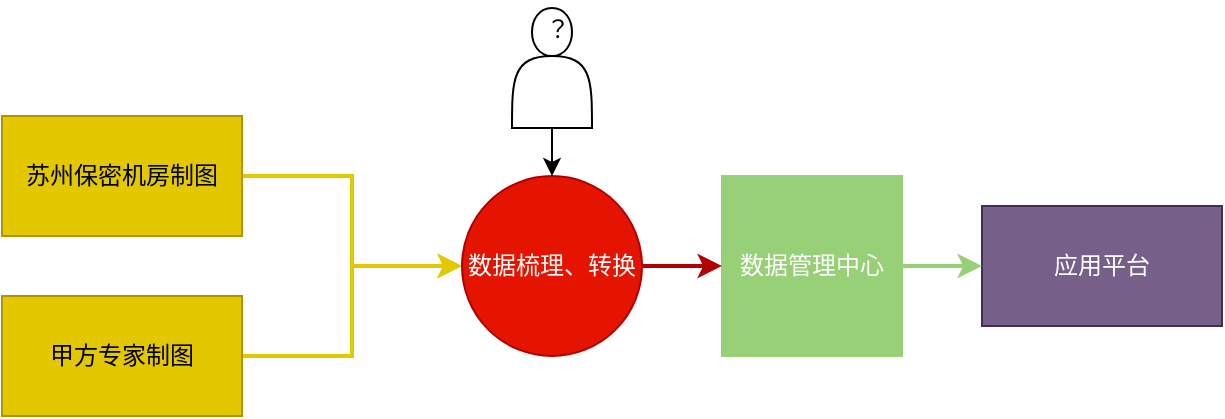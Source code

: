 <mxfile version="21.0.10" type="github" pages="2">
  <diagram name="第 1 页" id="ZatWAazfDcnJ-q10tAuE">
    <mxGraphModel dx="808" dy="629" grid="0" gridSize="10" guides="1" tooltips="1" connect="1" arrows="1" fold="1" page="1" pageScale="1" pageWidth="827" pageHeight="1169" math="0" shadow="0">
      <root>
        <mxCell id="0" />
        <mxCell id="1" parent="0" />
        <mxCell id="roH79mbJbZMjJuY3P2ML-2" value="应用平台" style="rounded=0;whiteSpace=wrap;html=1;fillColor=#76608a;fontColor=#ffffff;strokeColor=#432D57;" vertex="1" parent="1">
          <mxGeometry x="560" y="310" width="120" height="60" as="geometry" />
        </mxCell>
        <mxCell id="roH79mbJbZMjJuY3P2ML-4" style="edgeStyle=orthogonalEdgeStyle;rounded=0;orthogonalLoop=1;jettySize=auto;html=1;entryX=0;entryY=0.5;entryDx=0;entryDy=0;fillColor=#6d8764;strokeColor=#97D077;strokeWidth=2;" edge="1" parent="1" source="roH79mbJbZMjJuY3P2ML-3" target="roH79mbJbZMjJuY3P2ML-2">
          <mxGeometry relative="1" as="geometry" />
        </mxCell>
        <mxCell id="roH79mbJbZMjJuY3P2ML-3" value="数据管理中心" style="whiteSpace=wrap;html=1;aspect=fixed;fillColor=#97D077;fontColor=#ffffff;strokeColor=#97D077;" vertex="1" parent="1">
          <mxGeometry x="430" y="295" width="90" height="90" as="geometry" />
        </mxCell>
        <mxCell id="roH79mbJbZMjJuY3P2ML-8" style="edgeStyle=orthogonalEdgeStyle;rounded=0;orthogonalLoop=1;jettySize=auto;html=1;exitX=1;exitY=0.5;exitDx=0;exitDy=0;entryX=0;entryY=0.5;entryDx=0;entryDy=0;strokeColor=#E3C800;strokeWidth=2;" edge="1" parent="1" source="roH79mbJbZMjJuY3P2ML-5" target="roH79mbJbZMjJuY3P2ML-7">
          <mxGeometry relative="1" as="geometry" />
        </mxCell>
        <mxCell id="roH79mbJbZMjJuY3P2ML-5" value="苏州保密机房制图" style="rounded=0;whiteSpace=wrap;html=1;fillColor=#e3c800;fontColor=#000000;strokeColor=#B09500;" vertex="1" parent="1">
          <mxGeometry x="70" y="265" width="120" height="60" as="geometry" />
        </mxCell>
        <mxCell id="roH79mbJbZMjJuY3P2ML-9" style="edgeStyle=orthogonalEdgeStyle;rounded=0;orthogonalLoop=1;jettySize=auto;html=1;exitX=1;exitY=0.5;exitDx=0;exitDy=0;strokeColor=#E3C800;strokeWidth=2;" edge="1" parent="1" source="roH79mbJbZMjJuY3P2ML-6" target="roH79mbJbZMjJuY3P2ML-7">
          <mxGeometry relative="1" as="geometry" />
        </mxCell>
        <mxCell id="roH79mbJbZMjJuY3P2ML-6" value="甲方专家制图" style="rounded=0;whiteSpace=wrap;html=1;fillColor=#e3c800;fontColor=#000000;strokeColor=#B09500;" vertex="1" parent="1">
          <mxGeometry x="70" y="355" width="120" height="60" as="geometry" />
        </mxCell>
        <mxCell id="roH79mbJbZMjJuY3P2ML-10" style="edgeStyle=orthogonalEdgeStyle;rounded=0;orthogonalLoop=1;jettySize=auto;html=1;exitX=1;exitY=0.5;exitDx=0;exitDy=0;entryX=0;entryY=0.5;entryDx=0;entryDy=0;fillColor=#e51400;strokeColor=#B20000;strokeWidth=2;" edge="1" parent="1" source="roH79mbJbZMjJuY3P2ML-7" target="roH79mbJbZMjJuY3P2ML-3">
          <mxGeometry relative="1" as="geometry" />
        </mxCell>
        <mxCell id="roH79mbJbZMjJuY3P2ML-7" value="数据梳理、转换" style="ellipse;whiteSpace=wrap;html=1;aspect=fixed;fillColor=#e51400;fontColor=#ffffff;strokeColor=#B20000;" vertex="1" parent="1">
          <mxGeometry x="300" y="295" width="90" height="90" as="geometry" />
        </mxCell>
        <mxCell id="roH79mbJbZMjJuY3P2ML-13" value="" style="group" vertex="1" connectable="0" parent="1">
          <mxGeometry x="318" y="207" width="60" height="64" as="geometry" />
        </mxCell>
        <mxCell id="roH79mbJbZMjJuY3P2ML-12" value="" style="shape=actor;whiteSpace=wrap;html=1;" vertex="1" parent="roH79mbJbZMjJuY3P2ML-13">
          <mxGeometry x="7" y="4" width="40" height="60" as="geometry" />
        </mxCell>
        <mxCell id="roH79mbJbZMjJuY3P2ML-11" value="？" style="text;html=1;strokeColor=none;fillColor=none;align=center;verticalAlign=middle;whiteSpace=wrap;rounded=0;" vertex="1" parent="roH79mbJbZMjJuY3P2ML-13">
          <mxGeometry width="60" height="30" as="geometry" />
        </mxCell>
        <mxCell id="roH79mbJbZMjJuY3P2ML-14" style="edgeStyle=orthogonalEdgeStyle;rounded=0;orthogonalLoop=1;jettySize=auto;html=1;exitX=0.5;exitY=1;exitDx=0;exitDy=0;entryX=0.5;entryY=0;entryDx=0;entryDy=0;" edge="1" parent="1" source="roH79mbJbZMjJuY3P2ML-12" target="roH79mbJbZMjJuY3P2ML-7">
          <mxGeometry relative="1" as="geometry" />
        </mxCell>
      </root>
    </mxGraphModel>
  </diagram>
  <diagram id="7qnN2hHA62HJ-LntptMV" name="第 2 页">
    <mxGraphModel dx="1408" dy="852" grid="0" gridSize="10" guides="1" tooltips="1" connect="1" arrows="1" fold="1" page="1" pageScale="1" pageWidth="1169" pageHeight="827" math="0" shadow="0">
      <root>
        <mxCell id="0" />
        <mxCell id="1" parent="0" />
        <mxCell id="C8c4WbHiIinofG_yank7-25" style="edgeStyle=orthogonalEdgeStyle;rounded=0;orthogonalLoop=1;jettySize=auto;html=1;exitX=1;exitY=0.5;exitDx=0;exitDy=0;entryX=0;entryY=0.5;entryDx=0;entryDy=0;fillColor=#dae8fc;strokeColor=#6c8ebf;" edge="1" parent="1" source="C8c4WbHiIinofG_yank7-1" target="C8c4WbHiIinofG_yank7-4">
          <mxGeometry relative="1" as="geometry" />
        </mxCell>
        <mxCell id="C8c4WbHiIinofG_yank7-39" style="edgeStyle=orthogonalEdgeStyle;rounded=0;orthogonalLoop=1;jettySize=auto;html=1;exitX=0.75;exitY=1;exitDx=0;exitDy=0;entryX=0.5;entryY=0;entryDx=0;entryDy=0;dashed=1;strokeColor=#7EA6E0;strokeWidth=2;" edge="1" parent="1" source="C8c4WbHiIinofG_yank7-1" target="C8c4WbHiIinofG_yank7-10">
          <mxGeometry relative="1" as="geometry">
            <Array as="points">
              <mxPoint x="278" y="248" />
              <mxPoint x="434" y="248" />
            </Array>
          </mxGeometry>
        </mxCell>
        <mxCell id="C8c4WbHiIinofG_yank7-47" style="edgeStyle=orthogonalEdgeStyle;rounded=0;orthogonalLoop=1;jettySize=auto;html=1;exitX=0.75;exitY=1;exitDx=0;exitDy=0;strokeWidth=2;dashed=1;strokeColor=#7EA6E0;" edge="1" parent="1" source="C8c4WbHiIinofG_yank7-1" target="C8c4WbHiIinofG_yank7-24">
          <mxGeometry relative="1" as="geometry">
            <Array as="points">
              <mxPoint x="278" y="248" />
              <mxPoint x="957" y="248" />
            </Array>
          </mxGeometry>
        </mxCell>
        <mxCell id="C8c4WbHiIinofG_yank7-1" value="三普样点校核" style="rounded=0;whiteSpace=wrap;html=1;fillColor=#dae8fc;strokeColor=#6c8ebf;" vertex="1" parent="1">
          <mxGeometry x="188" y="145" width="120" height="60" as="geometry" />
        </mxCell>
        <mxCell id="C8c4WbHiIinofG_yank7-21" style="edgeStyle=orthogonalEdgeStyle;rounded=0;orthogonalLoop=1;jettySize=auto;html=1;exitX=1;exitY=0.5;exitDx=0;exitDy=0;entryX=0;entryY=0.5;entryDx=0;entryDy=0;fillColor=#dae8fc;strokeColor=#6c8ebf;" edge="1" parent="1" source="C8c4WbHiIinofG_yank7-4" target="C8c4WbHiIinofG_yank7-18">
          <mxGeometry relative="1" as="geometry" />
        </mxCell>
        <mxCell id="C8c4WbHiIinofG_yank7-4" value="三普数据库应用" style="rounded=0;whiteSpace=wrap;html=1;fillColor=#dae8fc;strokeColor=#6c8ebf;" vertex="1" parent="1">
          <mxGeometry x="404" y="145" width="120" height="60" as="geometry" />
        </mxCell>
        <mxCell id="C8c4WbHiIinofG_yank7-22" style="edgeStyle=orthogonalEdgeStyle;rounded=0;orthogonalLoop=1;jettySize=auto;html=1;exitX=1;exitY=0.5;exitDx=0;exitDy=0;entryX=0;entryY=0.5;entryDx=0;entryDy=0;fillColor=#f8cecc;strokeColor=#b85450;" edge="1" parent="1" source="C8c4WbHiIinofG_yank7-5" target="C8c4WbHiIinofG_yank7-10">
          <mxGeometry relative="1" as="geometry" />
        </mxCell>
        <mxCell id="C8c4WbHiIinofG_yank7-37" style="edgeStyle=orthogonalEdgeStyle;rounded=0;orthogonalLoop=1;jettySize=auto;html=1;exitX=0.5;exitY=0;exitDx=0;exitDy=0;entryX=0.5;entryY=1;entryDx=0;entryDy=0;dashed=1;strokeColor=#7EA6E0;strokeWidth=2;" edge="1" parent="1" source="C8c4WbHiIinofG_yank7-5" target="C8c4WbHiIinofG_yank7-1">
          <mxGeometry relative="1" as="geometry" />
        </mxCell>
        <mxCell id="C8c4WbHiIinofG_yank7-40" style="edgeStyle=orthogonalEdgeStyle;rounded=0;orthogonalLoop=1;jettySize=auto;html=1;exitX=0.5;exitY=1;exitDx=0;exitDy=0;dashed=1;strokeColor=#7EA6E0;strokeWidth=2;" edge="1" parent="1" source="C8c4WbHiIinofG_yank7-5" target="C8c4WbHiIinofG_yank7-13">
          <mxGeometry relative="1" as="geometry" />
        </mxCell>
        <mxCell id="C8c4WbHiIinofG_yank7-5" value="agri-system1.0" style="shape=process;whiteSpace=wrap;html=1;backgroundOutline=1;fillColor=#f8cecc;strokeColor=#b85450;" vertex="1" parent="1">
          <mxGeometry x="189" y="299" width="118" height="60" as="geometry" />
        </mxCell>
        <mxCell id="C8c4WbHiIinofG_yank7-23" style="edgeStyle=orthogonalEdgeStyle;rounded=0;orthogonalLoop=1;jettySize=auto;html=1;exitX=1;exitY=0.5;exitDx=0;exitDy=0;entryX=0;entryY=0.5;entryDx=0;entryDy=0;fillColor=#f8cecc;strokeColor=#b85450;" edge="1" parent="1" source="C8c4WbHiIinofG_yank7-10" target="C8c4WbHiIinofG_yank7-17">
          <mxGeometry relative="1" as="geometry" />
        </mxCell>
        <mxCell id="C8c4WbHiIinofG_yank7-45" style="edgeStyle=orthogonalEdgeStyle;rounded=0;orthogonalLoop=1;jettySize=auto;html=1;exitX=0.75;exitY=0;exitDx=0;exitDy=0;entryX=0.5;entryY=1;entryDx=0;entryDy=0;dashed=1;strokeWidth=2;strokeColor=#7EA6E0;" edge="1" parent="1" source="C8c4WbHiIinofG_yank7-10" target="C8c4WbHiIinofG_yank7-4">
          <mxGeometry relative="1" as="geometry" />
        </mxCell>
        <mxCell id="C8c4WbHiIinofG_yank7-10" value="agri-map 1.0" style="shape=process;whiteSpace=wrap;html=1;backgroundOutline=1;fillColor=#f8cecc;strokeColor=#b85450;" vertex="1" parent="1">
          <mxGeometry x="374" y="299" width="120" height="60" as="geometry" />
        </mxCell>
        <mxCell id="C8c4WbHiIinofG_yank7-26" style="edgeStyle=orthogonalEdgeStyle;rounded=0;orthogonalLoop=1;jettySize=auto;html=1;exitX=1;exitY=0.5;exitDx=0;exitDy=0;entryX=0;entryY=0.5;entryDx=0;entryDy=0;fillColor=#d5e8d4;strokeColor=#82b366;" edge="1" parent="1" source="C8c4WbHiIinofG_yank7-13" target="C8c4WbHiIinofG_yank7-14">
          <mxGeometry relative="1" as="geometry" />
        </mxCell>
        <mxCell id="C8c4WbHiIinofG_yank7-13" value="AgriData" style="rounded=1;whiteSpace=wrap;html=1;fillColor=#d5e8d4;strokeColor=#82b366;" vertex="1" parent="1">
          <mxGeometry x="188" y="434" width="120" height="60" as="geometry" />
        </mxCell>
        <mxCell id="C8c4WbHiIinofG_yank7-43" style="edgeStyle=orthogonalEdgeStyle;rounded=0;orthogonalLoop=1;jettySize=auto;html=1;exitX=1;exitY=0.5;exitDx=0;exitDy=0;entryX=0.5;entryY=1;entryDx=0;entryDy=0;strokeColor=#7EA6E0;dashed=1;strokeWidth=2;" edge="1" parent="1" source="C8c4WbHiIinofG_yank7-14" target="C8c4WbHiIinofG_yank7-28">
          <mxGeometry relative="1" as="geometry" />
        </mxCell>
        <mxCell id="C8c4WbHiIinofG_yank7-44" style="edgeStyle=orthogonalEdgeStyle;rounded=0;orthogonalLoop=1;jettySize=auto;html=1;exitX=1;exitY=0.5;exitDx=0;exitDy=0;entryX=0.5;entryY=1;entryDx=0;entryDy=0;dashed=1;strokeWidth=2;strokeColor=#7EA6E0;" edge="1" parent="1" source="C8c4WbHiIinofG_yank7-14" target="C8c4WbHiIinofG_yank7-24">
          <mxGeometry relative="1" as="geometry" />
        </mxCell>
        <mxCell id="C8c4WbHiIinofG_yank7-58" style="edgeStyle=orthogonalEdgeStyle;rounded=0;orthogonalLoop=1;jettySize=auto;html=1;exitX=0.5;exitY=0;exitDx=0;exitDy=0;strokeWidth=2;dashed=1;strokeColor=#7EA6E0;" edge="1" parent="1" source="C8c4WbHiIinofG_yank7-14" target="C8c4WbHiIinofG_yank7-17">
          <mxGeometry relative="1" as="geometry">
            <Array as="points">
              <mxPoint x="453" y="401" />
              <mxPoint x="631" y="401" />
            </Array>
          </mxGeometry>
        </mxCell>
        <mxCell id="C8c4WbHiIinofG_yank7-14" value="AgriMapServer" style="rounded=1;whiteSpace=wrap;html=1;fillColor=#d5e8d4;strokeColor=#82b366;" vertex="1" parent="1">
          <mxGeometry x="393" y="434" width="120" height="60" as="geometry" />
        </mxCell>
        <mxCell id="C8c4WbHiIinofG_yank7-30" style="edgeStyle=orthogonalEdgeStyle;rounded=0;orthogonalLoop=1;jettySize=auto;html=1;exitX=1;exitY=0.5;exitDx=0;exitDy=0;entryX=0;entryY=0.5;entryDx=0;entryDy=0;fillColor=#f8cecc;strokeColor=#b85450;" edge="1" parent="1" source="C8c4WbHiIinofG_yank7-17" target="C8c4WbHiIinofG_yank7-28">
          <mxGeometry relative="1" as="geometry" />
        </mxCell>
        <mxCell id="C8c4WbHiIinofG_yank7-17" value="create-agriview1.0" style="shape=process;whiteSpace=wrap;html=1;backgroundOutline=1;fillColor=#f8cecc;strokeColor=#b85450;" vertex="1" parent="1">
          <mxGeometry x="560" y="299" width="141" height="60" as="geometry" />
        </mxCell>
        <mxCell id="C8c4WbHiIinofG_yank7-18" value="贵州三农大数据" style="rounded=0;whiteSpace=wrap;html=1;fillColor=#dae8fc;strokeColor=#6c8ebf;" vertex="1" parent="1">
          <mxGeometry x="634" y="145" width="120" height="60" as="geometry" />
        </mxCell>
        <mxCell id="C8c4WbHiIinofG_yank7-24" value="agri-system2.0" style="shape=process;whiteSpace=wrap;html=1;backgroundOutline=1;fillColor=#f8cecc;strokeColor=#b85450;" vertex="1" parent="1">
          <mxGeometry x="898" y="299" width="118" height="60" as="geometry" />
        </mxCell>
        <mxCell id="C8c4WbHiIinofG_yank7-31" style="edgeStyle=orthogonalEdgeStyle;rounded=0;orthogonalLoop=1;jettySize=auto;html=1;exitX=1;exitY=0.5;exitDx=0;exitDy=0;entryX=0;entryY=0.5;entryDx=0;entryDy=0;fillColor=#f8cecc;strokeColor=#b85450;" edge="1" parent="1" source="C8c4WbHiIinofG_yank7-28" target="C8c4WbHiIinofG_yank7-24">
          <mxGeometry relative="1" as="geometry" />
        </mxCell>
        <mxCell id="C8c4WbHiIinofG_yank7-28" value="agri-map 2.0" style="shape=process;whiteSpace=wrap;html=1;backgroundOutline=1;fillColor=#f8cecc;strokeColor=#b85450;" vertex="1" parent="1">
          <mxGeometry x="740" y="299" width="120" height="60" as="geometry" />
        </mxCell>
        <mxCell id="C8c4WbHiIinofG_yank7-32" value="" style="endArrow=none;dashed=1;html=1;rounded=0;" edge="1" parent="1">
          <mxGeometry width="50" height="50" relative="1" as="geometry">
            <mxPoint x="99" y="270" as="sourcePoint" />
            <mxPoint x="1149" y="267" as="targetPoint" />
          </mxGeometry>
        </mxCell>
        <mxCell id="C8c4WbHiIinofG_yank7-33" value="" style="endArrow=none;dashed=1;html=1;rounded=0;" edge="1" parent="1">
          <mxGeometry width="50" height="50" relative="1" as="geometry">
            <mxPoint x="102" y="415" as="sourcePoint" />
            <mxPoint x="1158" y="412" as="targetPoint" />
          </mxGeometry>
        </mxCell>
        <mxCell id="C8c4WbHiIinofG_yank7-34" value="项目开发" style="text;html=1;strokeColor=none;fillColor=none;align=center;verticalAlign=middle;whiteSpace=wrap;rounded=0;fontStyle=1" vertex="1" parent="1">
          <mxGeometry x="90" y="172" width="60" height="30" as="geometry" />
        </mxCell>
        <mxCell id="C8c4WbHiIinofG_yank7-35" value="组件开发" style="text;html=1;strokeColor=none;fillColor=none;align=center;verticalAlign=middle;whiteSpace=wrap;rounded=0;fontStyle=1" vertex="1" parent="1">
          <mxGeometry x="82.5" y="316" width="75" height="30" as="geometry" />
        </mxCell>
        <mxCell id="C8c4WbHiIinofG_yank7-36" value="产品开发" style="text;html=1;strokeColor=none;fillColor=none;align=center;verticalAlign=middle;whiteSpace=wrap;rounded=0;fontStyle=1" vertex="1" parent="1">
          <mxGeometry x="82.5" y="449" width="75" height="30" as="geometry" />
        </mxCell>
        <mxCell id="C8c4WbHiIinofG_yank7-48" value="2022-03" style="text;html=1;strokeColor=none;fillColor=none;align=center;verticalAlign=middle;whiteSpace=wrap;rounded=0;labelBackgroundColor=default;fontStyle=1;fontColor=#4D4D4D;" vertex="1" parent="1">
          <mxGeometry x="214" y="209" width="60" height="30" as="geometry" />
        </mxCell>
        <mxCell id="C8c4WbHiIinofG_yank7-49" value="2022-06" style="text;html=1;strokeColor=none;fillColor=none;align=center;verticalAlign=middle;whiteSpace=wrap;rounded=0;labelBackgroundColor=default;fontStyle=1;fontColor=#4D4D4D;" vertex="1" parent="1">
          <mxGeometry x="434" y="209" width="60" height="30" as="geometry" />
        </mxCell>
        <mxCell id="C8c4WbHiIinofG_yank7-50" value="2022-03" style="text;html=1;strokeColor=none;fillColor=none;align=center;verticalAlign=middle;whiteSpace=wrap;rounded=0;labelBackgroundColor=default;fontStyle=1;fontColor=#4D4D4D;" vertex="1" parent="1">
          <mxGeometry x="218" y="369" width="60" height="30" as="geometry" />
        </mxCell>
        <mxCell id="C8c4WbHiIinofG_yank7-51" value="2022-05" style="text;html=1;strokeColor=none;fillColor=none;align=center;verticalAlign=middle;whiteSpace=wrap;rounded=0;labelBackgroundColor=default;fontStyle=1;fontColor=#4D4D4D;" vertex="1" parent="1">
          <mxGeometry x="406" y="369" width="60" height="30" as="geometry" />
        </mxCell>
        <mxCell id="C8c4WbHiIinofG_yank7-52" value="2023-02" style="text;html=1;strokeColor=none;fillColor=none;align=center;verticalAlign=middle;whiteSpace=wrap;rounded=0;labelBackgroundColor=default;fontStyle=1;fontColor=#4D4D4D;" vertex="1" parent="1">
          <mxGeometry x="600.5" y="369" width="60" height="30" as="geometry" />
        </mxCell>
        <mxCell id="C8c4WbHiIinofG_yank7-53" value="2023-04" style="text;html=1;strokeColor=none;fillColor=none;align=center;verticalAlign=middle;whiteSpace=wrap;rounded=0;labelBackgroundColor=default;fontStyle=1;fontColor=#4D4D4D;" vertex="1" parent="1">
          <mxGeometry x="770" y="369" width="60" height="30" as="geometry" />
        </mxCell>
        <mxCell id="C8c4WbHiIinofG_yank7-54" value="2023-05" style="text;html=1;strokeColor=none;fillColor=none;align=center;verticalAlign=middle;whiteSpace=wrap;rounded=0;labelBackgroundColor=default;fontStyle=1;fontColor=#4D4D4D;" vertex="1" parent="1">
          <mxGeometry x="927" y="369" width="60" height="30" as="geometry" />
        </mxCell>
        <mxCell id="C8c4WbHiIinofG_yank7-55" value="2022-08" style="text;html=1;strokeColor=none;fillColor=none;align=center;verticalAlign=middle;whiteSpace=wrap;rounded=0;labelBackgroundColor=default;fontStyle=1;fontColor=#4D4D4D;" vertex="1" parent="1">
          <mxGeometry x="218" y="494" width="60" height="30" as="geometry" />
        </mxCell>
        <mxCell id="C8c4WbHiIinofG_yank7-56" value="2023-01" style="text;html=1;strokeColor=none;fillColor=none;align=center;verticalAlign=middle;whiteSpace=wrap;rounded=0;labelBackgroundColor=default;fontStyle=1;fontColor=#4D4D4D;" vertex="1" parent="1">
          <mxGeometry x="426" y="494" width="60" height="30" as="geometry" />
        </mxCell>
        <mxCell id="C8c4WbHiIinofG_yank7-57" value="2023-01" style="text;html=1;strokeColor=none;fillColor=none;align=center;verticalAlign=middle;whiteSpace=wrap;rounded=0;labelBackgroundColor=default;fontStyle=1;fontColor=#4D4D4D;" vertex="1" parent="1">
          <mxGeometry x="667" y="209" width="60" height="30" as="geometry" />
        </mxCell>
      </root>
    </mxGraphModel>
  </diagram>
</mxfile>
